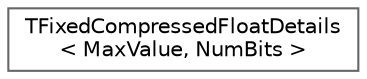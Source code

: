 digraph "Graphical Class Hierarchy"
{
 // INTERACTIVE_SVG=YES
 // LATEX_PDF_SIZE
  bgcolor="transparent";
  edge [fontname=Helvetica,fontsize=10,labelfontname=Helvetica,labelfontsize=10];
  node [fontname=Helvetica,fontsize=10,shape=box,height=0.2,width=0.4];
  rankdir="LR";
  Node0 [id="Node000000",label="TFixedCompressedFloatDetails\l\< MaxValue, NumBits \>",height=0.2,width=0.4,color="grey40", fillcolor="white", style="filled",URL="$df/d5f/structTFixedCompressedFloatDetails.html",tooltip=" "];
}
